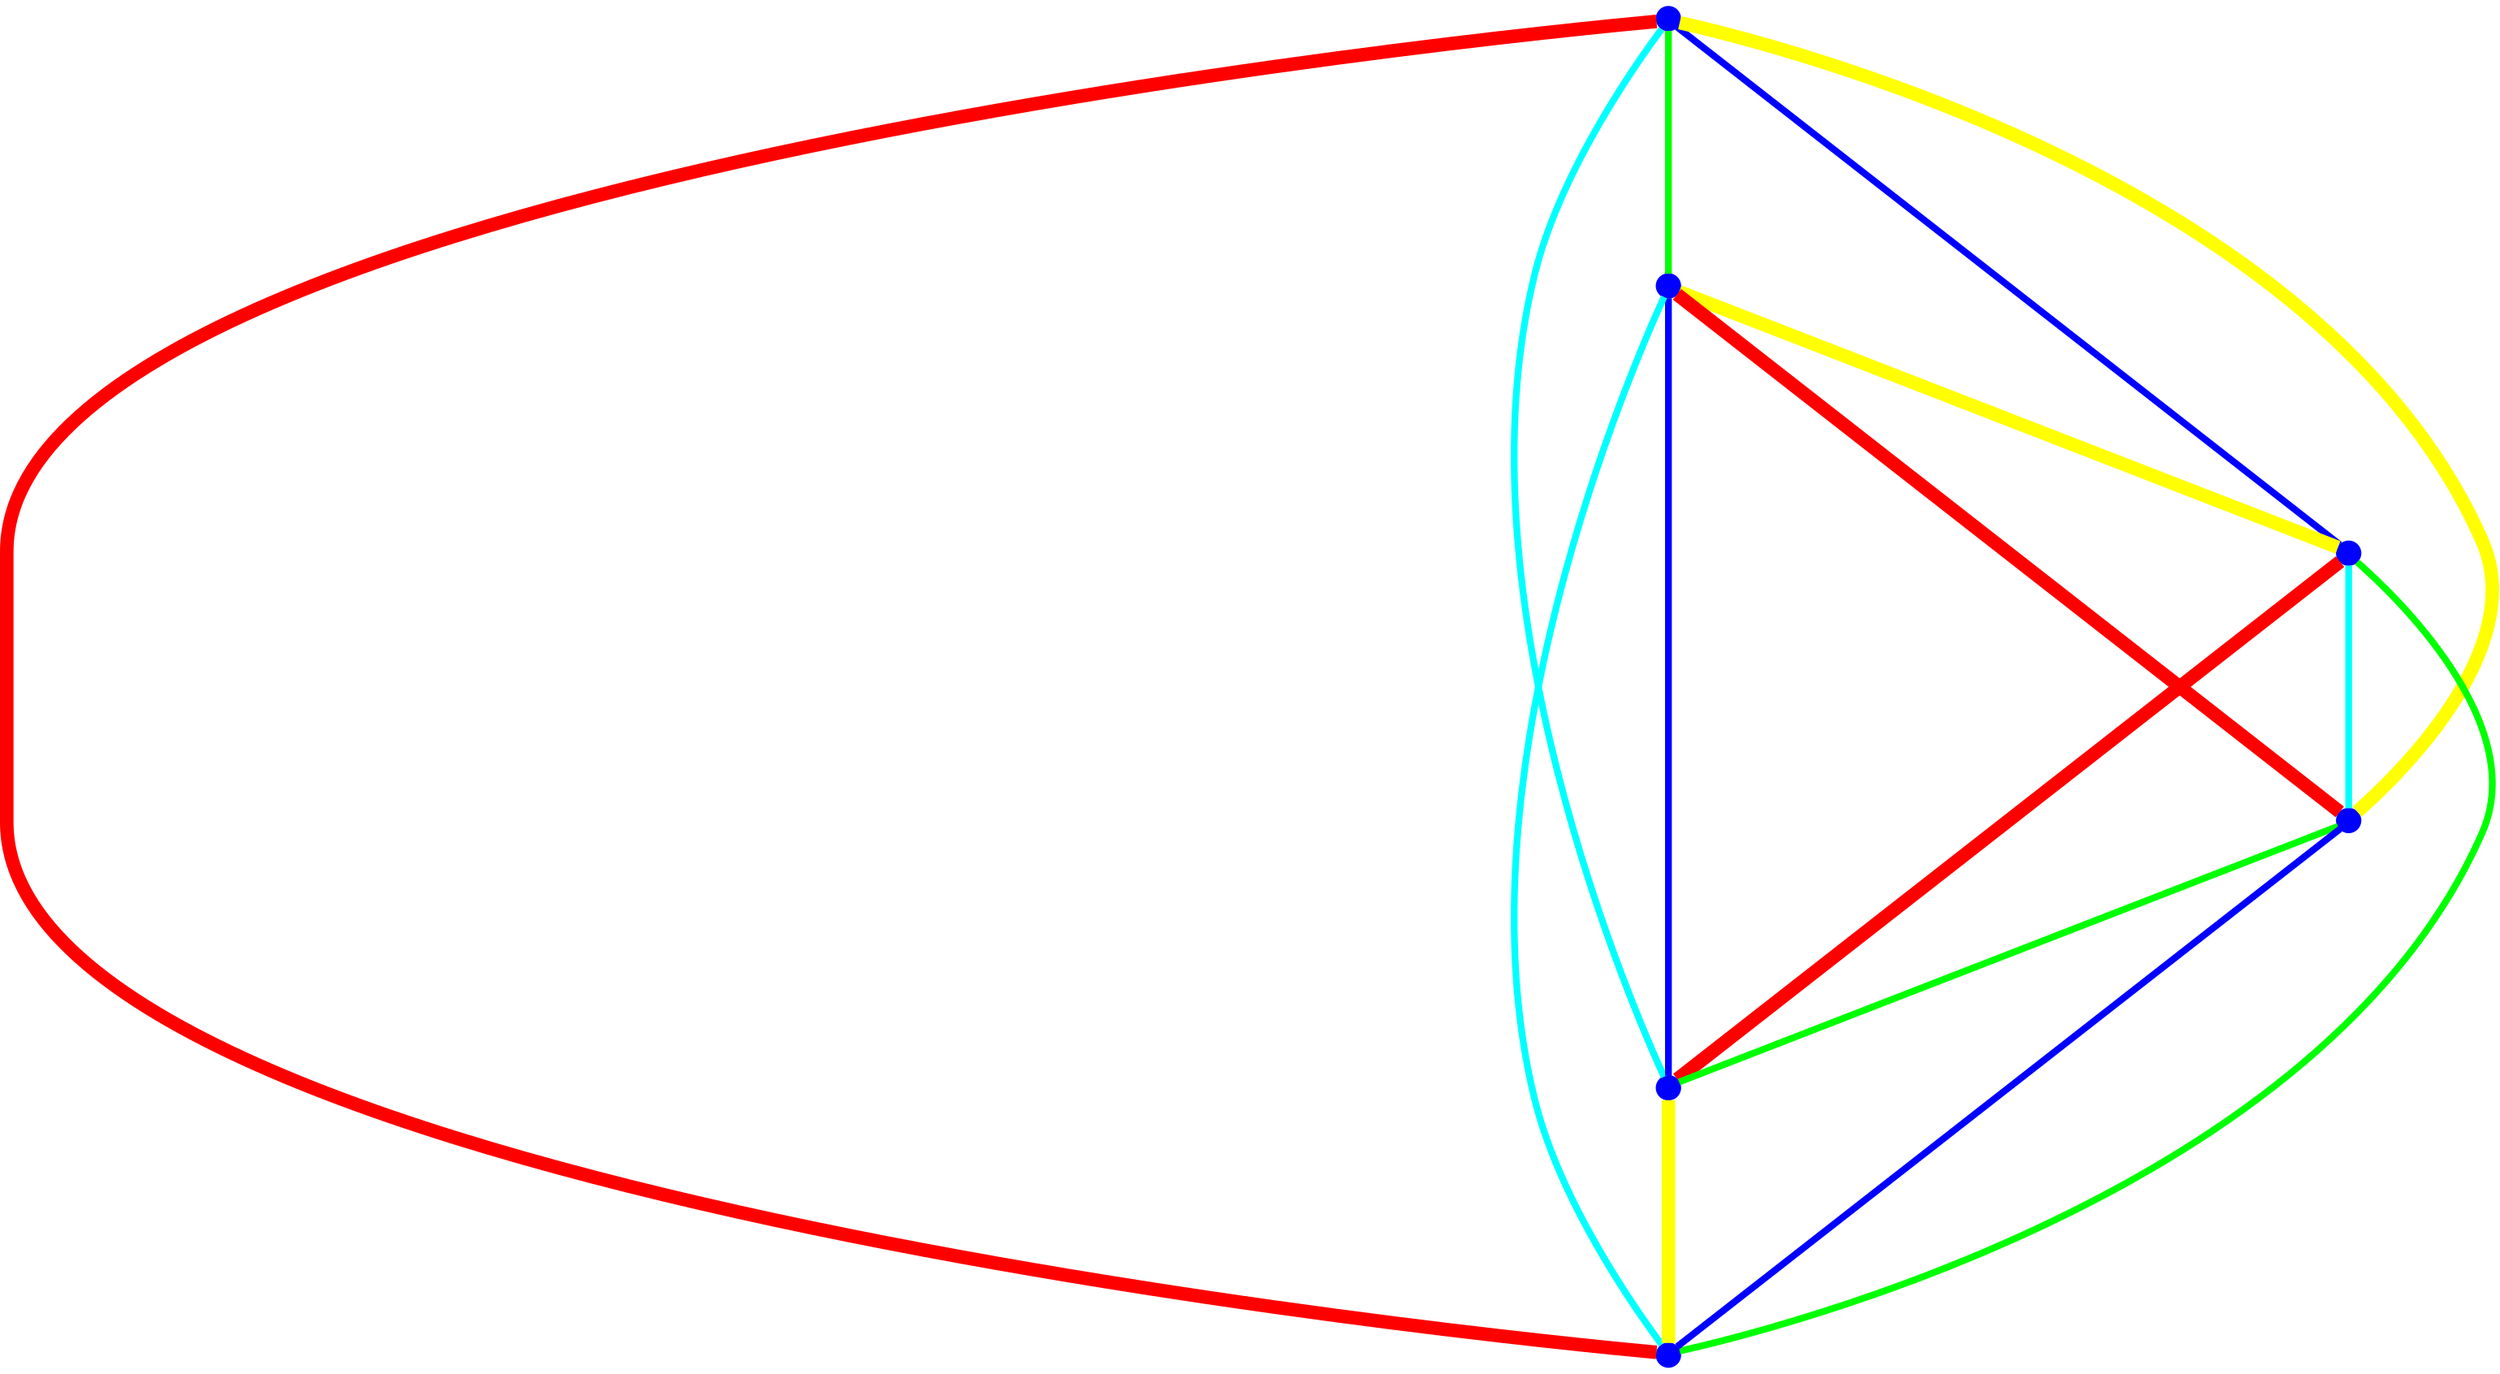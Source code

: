 graph {
ranksep=2
nodesep=2
node [label="" shape=circle style=filled fixedsize=true color=blue fillcolor=blue width=0.2];
"1" -- "2" [style="solid",penwidth="4",color="green"];
"1" -- "3" [style="solid",penwidth="4",color="blue"];
"1" -- "4" [style="solid",penwidth="8",color="yellow"];
"1" -- "5" [style="solid",penwidth="4",color="cyan"];
"1" -- "6" [style="solid",penwidth="8",color="red"];
"2" -- "3" [style="solid",penwidth="8",color="yellow"];
"2" -- "4" [style="solid",penwidth="8",color="red"];
"2" -- "5" [style="solid",penwidth="4",color="blue"];
"2" -- "6" [style="solid",penwidth="4",color="cyan"];
"3" -- "4" [style="solid",penwidth="4",color="cyan"];
"3" -- "5" [style="solid",penwidth="8",color="red"];
"3" -- "6" [style="solid",penwidth="4",color="green"];
"4" -- "5" [style="solid",penwidth="4",color="green"];
"4" -- "6" [style="solid",penwidth="4",color="blue"];
"5" -- "6" [style="solid",penwidth="8",color="yellow"];
}
